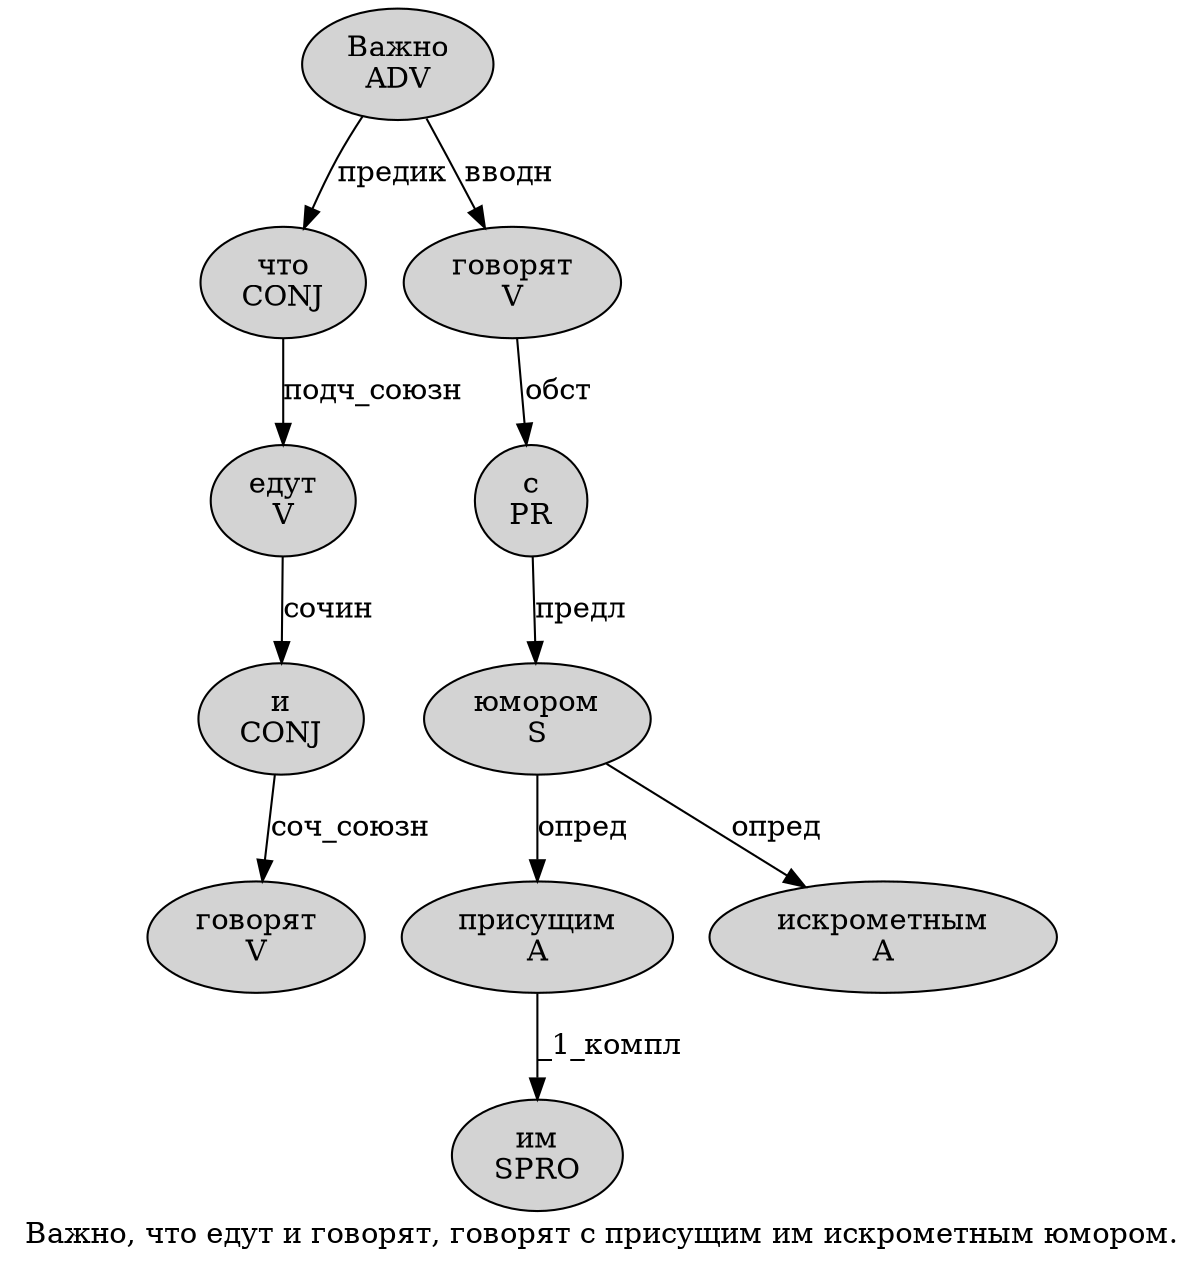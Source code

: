 digraph SENTENCE_1644 {
	graph [label="Важно, что едут и говорят, говорят с присущим им искрометным юмором."]
	node [style=filled]
		0 [label="Важно
ADV" color="" fillcolor=lightgray penwidth=1 shape=ellipse]
		2 [label="что
CONJ" color="" fillcolor=lightgray penwidth=1 shape=ellipse]
		3 [label="едут
V" color="" fillcolor=lightgray penwidth=1 shape=ellipse]
		4 [label="и
CONJ" color="" fillcolor=lightgray penwidth=1 shape=ellipse]
		5 [label="говорят
V" color="" fillcolor=lightgray penwidth=1 shape=ellipse]
		7 [label="говорят
V" color="" fillcolor=lightgray penwidth=1 shape=ellipse]
		8 [label="с
PR" color="" fillcolor=lightgray penwidth=1 shape=ellipse]
		9 [label="присущим
A" color="" fillcolor=lightgray penwidth=1 shape=ellipse]
		10 [label="им
SPRO" color="" fillcolor=lightgray penwidth=1 shape=ellipse]
		11 [label="искрометным
A" color="" fillcolor=lightgray penwidth=1 shape=ellipse]
		12 [label="юмором
S" color="" fillcolor=lightgray penwidth=1 shape=ellipse]
			4 -> 5 [label="соч_союзн"]
			7 -> 8 [label="обст"]
			2 -> 3 [label="подч_союзн"]
			3 -> 4 [label="сочин"]
			9 -> 10 [label="_1_компл"]
			0 -> 2 [label="предик"]
			0 -> 7 [label="вводн"]
			8 -> 12 [label="предл"]
			12 -> 9 [label="опред"]
			12 -> 11 [label="опред"]
}